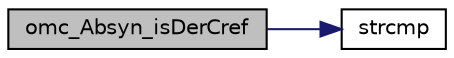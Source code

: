 digraph "omc_Absyn_isDerCref"
{
  edge [fontname="Helvetica",fontsize="10",labelfontname="Helvetica",labelfontsize="10"];
  node [fontname="Helvetica",fontsize="10",shape=record];
  rankdir="LR";
  Node2138 [label="omc_Absyn_isDerCref",height=0.2,width=0.4,color="black", fillcolor="grey75", style="filled", fontcolor="black"];
  Node2138 -> Node2139 [color="midnightblue",fontsize="10",style="solid",fontname="Helvetica"];
  Node2139 [label="strcmp",height=0.2,width=0.4,color="black", fillcolor="white", style="filled",URL="$db/d13/_c_vode_get_8m.html#ab022bbe018438998408fda94a327a547"];
}
